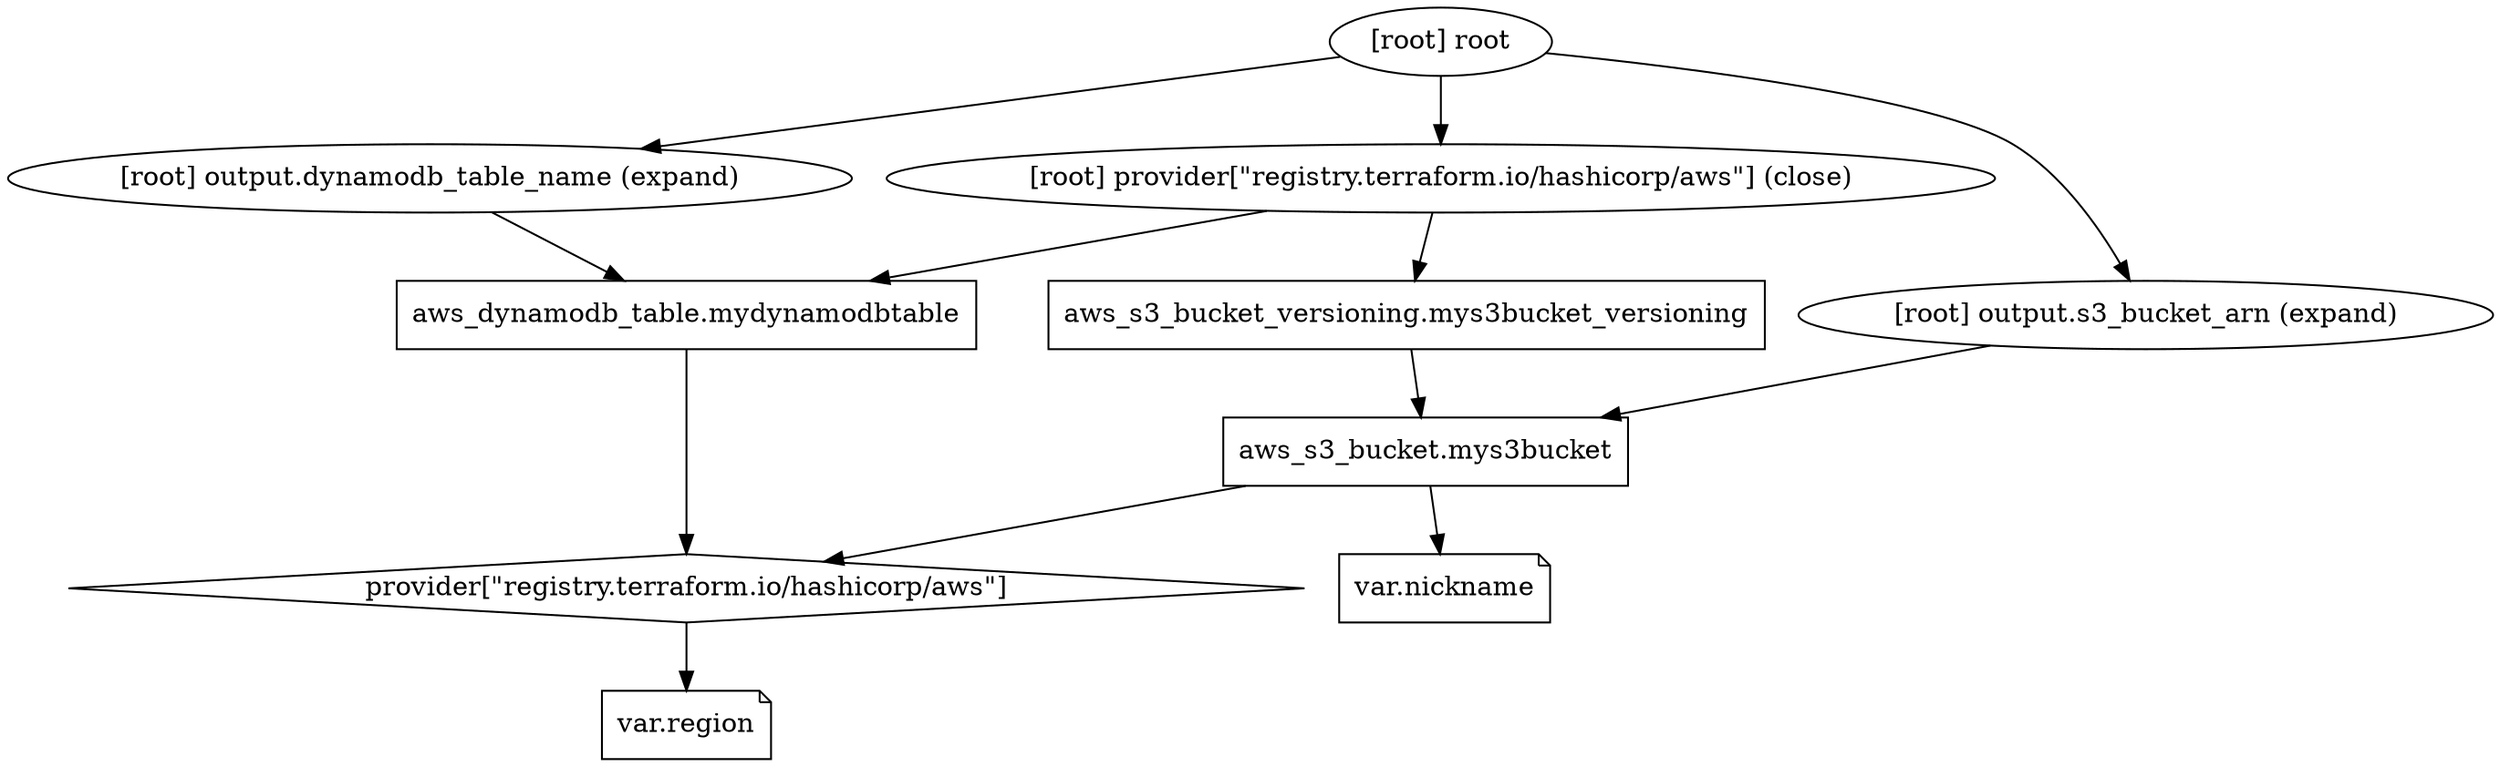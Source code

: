 digraph {
	compound = "true"
	newrank = "true"
	subgraph "root" {
		"[root] aws_dynamodb_table.mydynamodbtable (expand)" [label = "aws_dynamodb_table.mydynamodbtable", shape = "box"]
		"[root] aws_s3_bucket.mys3bucket (expand)" [label = "aws_s3_bucket.mys3bucket", shape = "box"]
		"[root] aws_s3_bucket_versioning.mys3bucket_versioning (expand)" [label = "aws_s3_bucket_versioning.mys3bucket_versioning", shape = "box"]
		"[root] provider[\"registry.terraform.io/hashicorp/aws\"]" [label = "provider[\"registry.terraform.io/hashicorp/aws\"]", shape = "diamond"]
		"[root] var.nickname" [label = "var.nickname", shape = "note"]
		"[root] var.region" [label = "var.region", shape = "note"]
		"[root] aws_dynamodb_table.mydynamodbtable (expand)" -> "[root] provider[\"registry.terraform.io/hashicorp/aws\"]"
		"[root] aws_s3_bucket.mys3bucket (expand)" -> "[root] provider[\"registry.terraform.io/hashicorp/aws\"]"
		"[root] aws_s3_bucket.mys3bucket (expand)" -> "[root] var.nickname"
		"[root] aws_s3_bucket_versioning.mys3bucket_versioning (expand)" -> "[root] aws_s3_bucket.mys3bucket (expand)"
		"[root] output.dynamodb_table_name (expand)" -> "[root] aws_dynamodb_table.mydynamodbtable (expand)"
		"[root] output.s3_bucket_arn (expand)" -> "[root] aws_s3_bucket.mys3bucket (expand)"
		"[root] provider[\"registry.terraform.io/hashicorp/aws\"] (close)" -> "[root] aws_dynamodb_table.mydynamodbtable (expand)"
		"[root] provider[\"registry.terraform.io/hashicorp/aws\"] (close)" -> "[root] aws_s3_bucket_versioning.mys3bucket_versioning (expand)"
		"[root] provider[\"registry.terraform.io/hashicorp/aws\"]" -> "[root] var.region"
		"[root] root" -> "[root] output.dynamodb_table_name (expand)"
		"[root] root" -> "[root] output.s3_bucket_arn (expand)"
		"[root] root" -> "[root] provider[\"registry.terraform.io/hashicorp/aws\"] (close)"
	}
}

